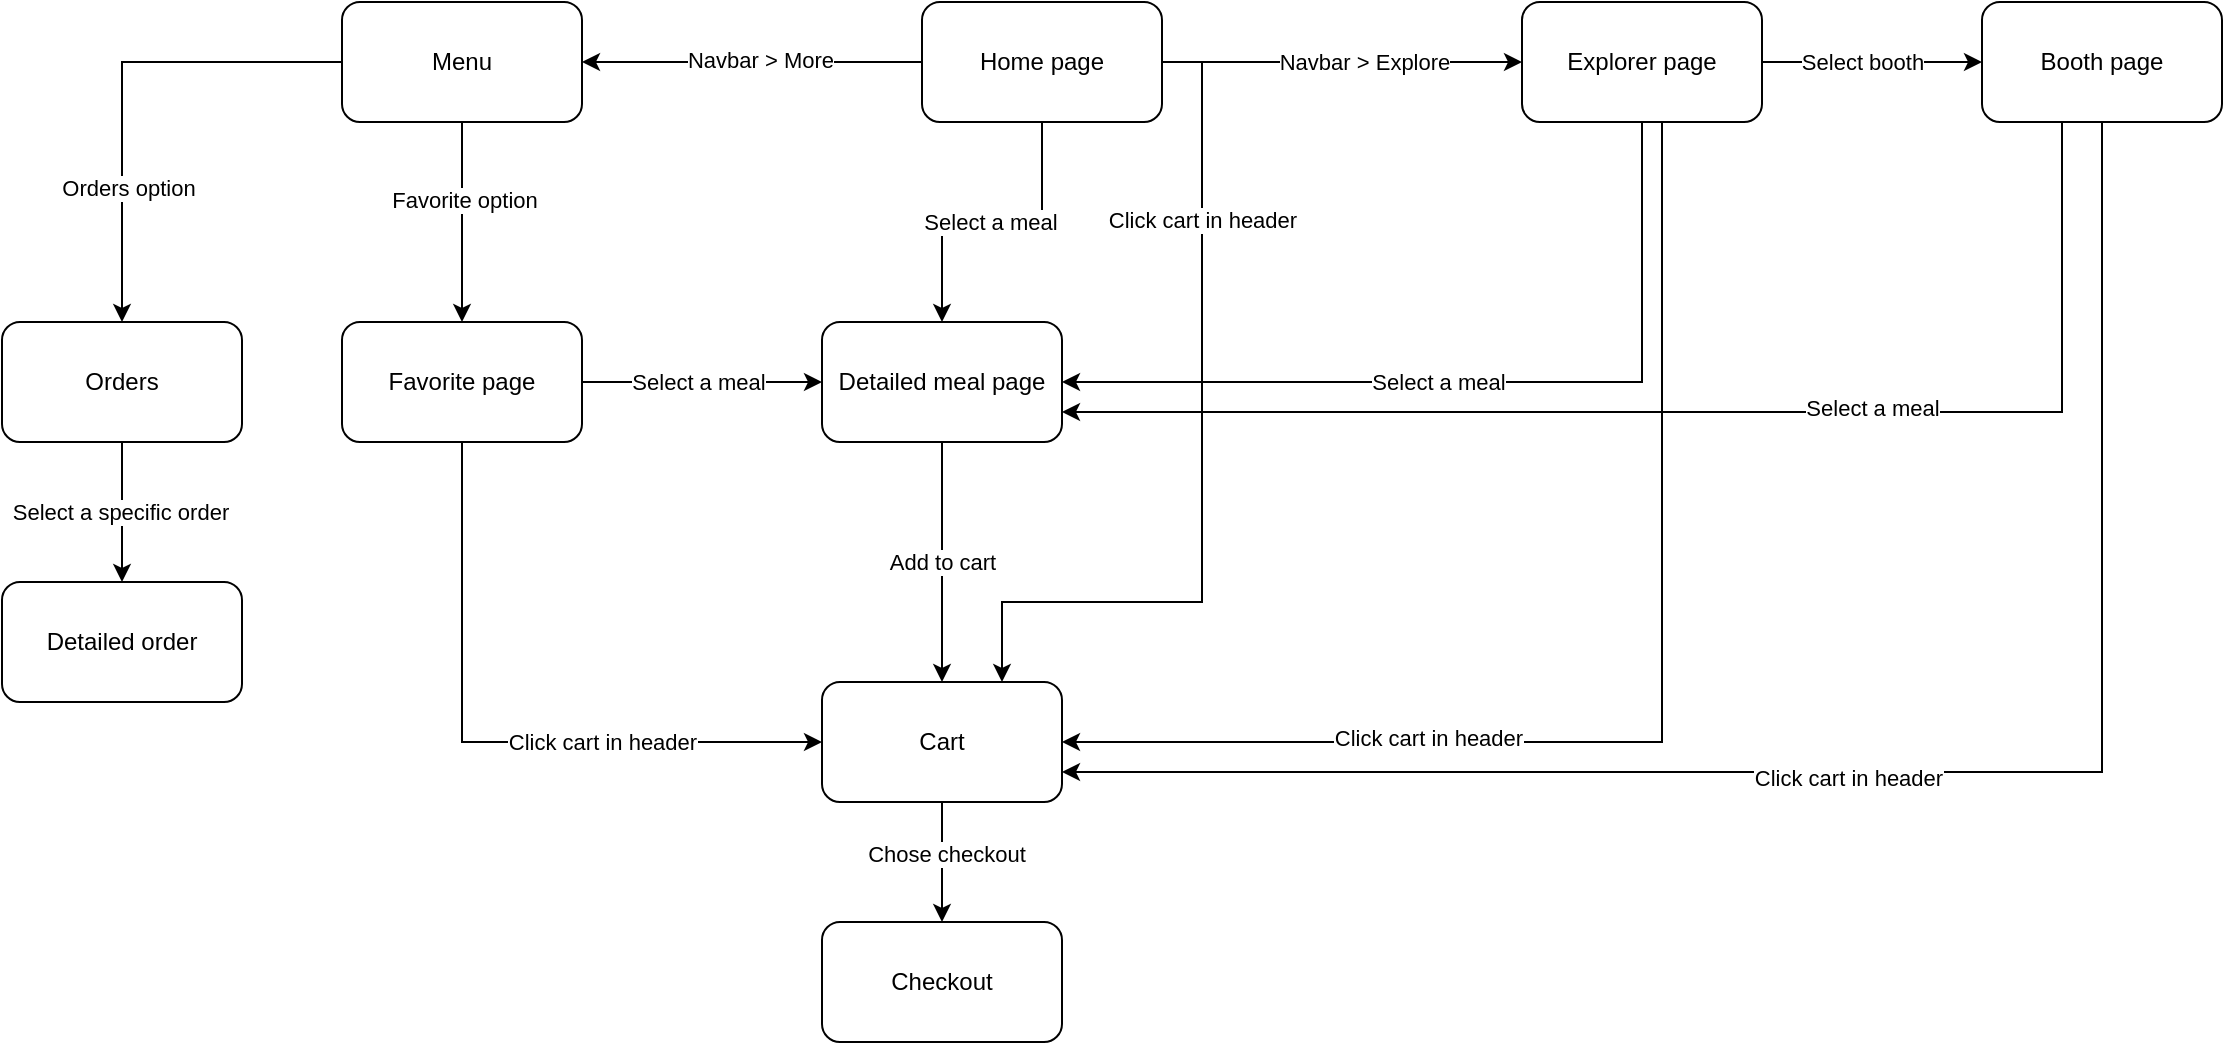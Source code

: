 <mxfile version="22.0.8" type="device">
  <diagram name="Page-1" id="QMOfyTWJjr2UdWzFDMdc">
    <mxGraphModel dx="2043" dy="773" grid="1" gridSize="10" guides="1" tooltips="1" connect="1" arrows="1" fold="1" page="1" pageScale="1" pageWidth="850" pageHeight="1100" math="0" shadow="0">
      <root>
        <mxCell id="0" />
        <mxCell id="1" parent="0" />
        <mxCell id="fd9m6jga8LRiLZvmEWE1-3" style="edgeStyle=orthogonalEdgeStyle;rounded=0;orthogonalLoop=1;jettySize=auto;html=1;" edge="1" parent="1" source="fd9m6jga8LRiLZvmEWE1-1" target="fd9m6jga8LRiLZvmEWE1-2">
          <mxGeometry relative="1" as="geometry" />
        </mxCell>
        <mxCell id="fd9m6jga8LRiLZvmEWE1-13" value="Select a meal" style="edgeLabel;html=1;align=center;verticalAlign=middle;resizable=0;points=[];" vertex="1" connectable="0" parent="fd9m6jga8LRiLZvmEWE1-3">
          <mxGeometry x="0.014" relative="1" as="geometry">
            <mxPoint as="offset" />
          </mxGeometry>
        </mxCell>
        <mxCell id="fd9m6jga8LRiLZvmEWE1-5" style="edgeStyle=orthogonalEdgeStyle;rounded=0;orthogonalLoop=1;jettySize=auto;html=1;" edge="1" parent="1" source="fd9m6jga8LRiLZvmEWE1-1" target="fd9m6jga8LRiLZvmEWE1-4">
          <mxGeometry relative="1" as="geometry" />
        </mxCell>
        <mxCell id="fd9m6jga8LRiLZvmEWE1-12" value="Navbar &amp;gt; Explore" style="edgeLabel;html=1;align=center;verticalAlign=middle;resizable=0;points=[];" vertex="1" connectable="0" parent="fd9m6jga8LRiLZvmEWE1-5">
          <mxGeometry x="-0.24" y="1" relative="1" as="geometry">
            <mxPoint x="32" y="1" as="offset" />
          </mxGeometry>
        </mxCell>
        <mxCell id="fd9m6jga8LRiLZvmEWE1-9" style="edgeStyle=orthogonalEdgeStyle;rounded=0;orthogonalLoop=1;jettySize=auto;html=1;entryX=1;entryY=0.5;entryDx=0;entryDy=0;" edge="1" parent="1" source="fd9m6jga8LRiLZvmEWE1-1" target="fd9m6jga8LRiLZvmEWE1-8">
          <mxGeometry relative="1" as="geometry" />
        </mxCell>
        <mxCell id="fd9m6jga8LRiLZvmEWE1-10" value="Navbar &amp;gt; More" style="edgeLabel;html=1;align=center;verticalAlign=middle;resizable=0;points=[];" vertex="1" connectable="0" parent="fd9m6jga8LRiLZvmEWE1-9">
          <mxGeometry x="-0.047" y="-1" relative="1" as="geometry">
            <mxPoint as="offset" />
          </mxGeometry>
        </mxCell>
        <mxCell id="fd9m6jga8LRiLZvmEWE1-29" style="edgeStyle=orthogonalEdgeStyle;rounded=0;orthogonalLoop=1;jettySize=auto;html=1;entryX=0.75;entryY=0;entryDx=0;entryDy=0;" edge="1" parent="1" source="fd9m6jga8LRiLZvmEWE1-1" target="fd9m6jga8LRiLZvmEWE1-23">
          <mxGeometry relative="1" as="geometry">
            <Array as="points">
              <mxPoint x="260" y="110" />
              <mxPoint x="260" y="380" />
              <mxPoint x="160" y="380" />
            </Array>
          </mxGeometry>
        </mxCell>
        <mxCell id="fd9m6jga8LRiLZvmEWE1-30" value="Click cart in header" style="edgeLabel;html=1;align=center;verticalAlign=middle;resizable=0;points=[];" vertex="1" connectable="0" parent="fd9m6jga8LRiLZvmEWE1-29">
          <mxGeometry x="-0.541" relative="1" as="geometry">
            <mxPoint as="offset" />
          </mxGeometry>
        </mxCell>
        <mxCell id="fd9m6jga8LRiLZvmEWE1-1" value="Home page" style="rounded=1;whiteSpace=wrap;html=1;" vertex="1" parent="1">
          <mxGeometry x="120" y="80" width="120" height="60" as="geometry" />
        </mxCell>
        <mxCell id="fd9m6jga8LRiLZvmEWE1-24" style="edgeStyle=orthogonalEdgeStyle;rounded=0;orthogonalLoop=1;jettySize=auto;html=1;" edge="1" parent="1" source="fd9m6jga8LRiLZvmEWE1-2" target="fd9m6jga8LRiLZvmEWE1-23">
          <mxGeometry relative="1" as="geometry" />
        </mxCell>
        <mxCell id="fd9m6jga8LRiLZvmEWE1-25" value="Add to cart" style="edgeLabel;html=1;align=center;verticalAlign=middle;resizable=0;points=[];" vertex="1" connectable="0" parent="fd9m6jga8LRiLZvmEWE1-24">
          <mxGeometry x="0.013" relative="1" as="geometry">
            <mxPoint y="-1" as="offset" />
          </mxGeometry>
        </mxCell>
        <mxCell id="fd9m6jga8LRiLZvmEWE1-2" value="Detailed meal page" style="rounded=1;whiteSpace=wrap;html=1;" vertex="1" parent="1">
          <mxGeometry x="70" y="240" width="120" height="60" as="geometry" />
        </mxCell>
        <mxCell id="fd9m6jga8LRiLZvmEWE1-14" style="edgeStyle=orthogonalEdgeStyle;rounded=0;orthogonalLoop=1;jettySize=auto;html=1;entryX=1;entryY=0.5;entryDx=0;entryDy=0;" edge="1" parent="1" source="fd9m6jga8LRiLZvmEWE1-4" target="fd9m6jga8LRiLZvmEWE1-2">
          <mxGeometry relative="1" as="geometry">
            <Array as="points">
              <mxPoint x="480" y="270" />
            </Array>
          </mxGeometry>
        </mxCell>
        <mxCell id="fd9m6jga8LRiLZvmEWE1-15" value="Select a meal" style="edgeLabel;html=1;align=center;verticalAlign=middle;resizable=0;points=[];" vertex="1" connectable="0" parent="fd9m6jga8LRiLZvmEWE1-14">
          <mxGeometry x="-0.153" y="1" relative="1" as="geometry">
            <mxPoint x="-54" y="-1" as="offset" />
          </mxGeometry>
        </mxCell>
        <mxCell id="fd9m6jga8LRiLZvmEWE1-27" style="edgeStyle=orthogonalEdgeStyle;rounded=0;orthogonalLoop=1;jettySize=auto;html=1;entryX=1;entryY=0.5;entryDx=0;entryDy=0;" edge="1" parent="1" source="fd9m6jga8LRiLZvmEWE1-4" target="fd9m6jga8LRiLZvmEWE1-23">
          <mxGeometry relative="1" as="geometry">
            <Array as="points">
              <mxPoint x="490" y="450" />
            </Array>
          </mxGeometry>
        </mxCell>
        <mxCell id="fd9m6jga8LRiLZvmEWE1-28" value="Click cart in header" style="edgeLabel;html=1;align=center;verticalAlign=middle;resizable=0;points=[];" vertex="1" connectable="0" parent="fd9m6jga8LRiLZvmEWE1-27">
          <mxGeometry x="0.4" y="-2" relative="1" as="geometry">
            <mxPoint as="offset" />
          </mxGeometry>
        </mxCell>
        <mxCell id="fd9m6jga8LRiLZvmEWE1-41" style="edgeStyle=orthogonalEdgeStyle;rounded=0;orthogonalLoop=1;jettySize=auto;html=1;entryX=0;entryY=0.5;entryDx=0;entryDy=0;" edge="1" parent="1" source="fd9m6jga8LRiLZvmEWE1-4" target="fd9m6jga8LRiLZvmEWE1-40">
          <mxGeometry relative="1" as="geometry" />
        </mxCell>
        <mxCell id="fd9m6jga8LRiLZvmEWE1-42" value="Select booth" style="edgeLabel;html=1;align=center;verticalAlign=middle;resizable=0;points=[];" vertex="1" connectable="0" parent="fd9m6jga8LRiLZvmEWE1-41">
          <mxGeometry x="0.273" y="-1" relative="1" as="geometry">
            <mxPoint x="-20" y="-1" as="offset" />
          </mxGeometry>
        </mxCell>
        <mxCell id="fd9m6jga8LRiLZvmEWE1-4" value="Explorer page" style="rounded=1;whiteSpace=wrap;html=1;" vertex="1" parent="1">
          <mxGeometry x="420" y="80" width="120" height="60" as="geometry" />
        </mxCell>
        <mxCell id="fd9m6jga8LRiLZvmEWE1-16" style="edgeStyle=orthogonalEdgeStyle;rounded=0;orthogonalLoop=1;jettySize=auto;html=1;entryX=0;entryY=0.5;entryDx=0;entryDy=0;" edge="1" parent="1" source="fd9m6jga8LRiLZvmEWE1-6" target="fd9m6jga8LRiLZvmEWE1-2">
          <mxGeometry relative="1" as="geometry" />
        </mxCell>
        <mxCell id="fd9m6jga8LRiLZvmEWE1-17" value="Select a meal" style="edgeLabel;html=1;align=center;verticalAlign=middle;resizable=0;points=[];" vertex="1" connectable="0" parent="fd9m6jga8LRiLZvmEWE1-16">
          <mxGeometry x="0.281" y="-1" relative="1" as="geometry">
            <mxPoint x="-19" y="-1" as="offset" />
          </mxGeometry>
        </mxCell>
        <mxCell id="fd9m6jga8LRiLZvmEWE1-26" value="Click cart in header" style="edgeStyle=orthogonalEdgeStyle;rounded=0;orthogonalLoop=1;jettySize=auto;html=1;entryX=0;entryY=0.5;entryDx=0;entryDy=0;" edge="1" parent="1" source="fd9m6jga8LRiLZvmEWE1-6" target="fd9m6jga8LRiLZvmEWE1-23">
          <mxGeometry x="0.334" relative="1" as="geometry">
            <Array as="points">
              <mxPoint x="-110" y="450" />
            </Array>
            <mxPoint as="offset" />
          </mxGeometry>
        </mxCell>
        <mxCell id="fd9m6jga8LRiLZvmEWE1-6" value="Favorite page" style="rounded=1;whiteSpace=wrap;html=1;" vertex="1" parent="1">
          <mxGeometry x="-170" y="240" width="120" height="60" as="geometry" />
        </mxCell>
        <mxCell id="fd9m6jga8LRiLZvmEWE1-11" style="edgeStyle=orthogonalEdgeStyle;rounded=0;orthogonalLoop=1;jettySize=auto;html=1;entryX=0.5;entryY=0;entryDx=0;entryDy=0;" edge="1" parent="1" source="fd9m6jga8LRiLZvmEWE1-8" target="fd9m6jga8LRiLZvmEWE1-6">
          <mxGeometry relative="1" as="geometry" />
        </mxCell>
        <mxCell id="fd9m6jga8LRiLZvmEWE1-21" value="Favorite option" style="edgeLabel;html=1;align=center;verticalAlign=middle;resizable=0;points=[];" vertex="1" connectable="0" parent="fd9m6jga8LRiLZvmEWE1-11">
          <mxGeometry x="-0.218" y="1" relative="1" as="geometry">
            <mxPoint as="offset" />
          </mxGeometry>
        </mxCell>
        <mxCell id="fd9m6jga8LRiLZvmEWE1-35" style="edgeStyle=orthogonalEdgeStyle;rounded=0;orthogonalLoop=1;jettySize=auto;html=1;entryX=0.5;entryY=0;entryDx=0;entryDy=0;" edge="1" parent="1" source="fd9m6jga8LRiLZvmEWE1-8" target="fd9m6jga8LRiLZvmEWE1-34">
          <mxGeometry relative="1" as="geometry" />
        </mxCell>
        <mxCell id="fd9m6jga8LRiLZvmEWE1-36" value="Orders option" style="edgeLabel;html=1;align=center;verticalAlign=middle;resizable=0;points=[];" vertex="1" connectable="0" parent="fd9m6jga8LRiLZvmEWE1-35">
          <mxGeometry x="0.437" y="3" relative="1" as="geometry">
            <mxPoint as="offset" />
          </mxGeometry>
        </mxCell>
        <mxCell id="fd9m6jga8LRiLZvmEWE1-8" value="Menu" style="rounded=1;whiteSpace=wrap;html=1;" vertex="1" parent="1">
          <mxGeometry x="-170" y="80" width="120" height="60" as="geometry" />
        </mxCell>
        <mxCell id="fd9m6jga8LRiLZvmEWE1-32" style="edgeStyle=orthogonalEdgeStyle;rounded=0;orthogonalLoop=1;jettySize=auto;html=1;entryX=0.5;entryY=0;entryDx=0;entryDy=0;" edge="1" parent="1" source="fd9m6jga8LRiLZvmEWE1-23" target="fd9m6jga8LRiLZvmEWE1-31">
          <mxGeometry relative="1" as="geometry" />
        </mxCell>
        <mxCell id="fd9m6jga8LRiLZvmEWE1-33" value="Chose checkout" style="edgeLabel;html=1;align=center;verticalAlign=middle;resizable=0;points=[];" vertex="1" connectable="0" parent="fd9m6jga8LRiLZvmEWE1-32">
          <mxGeometry x="-0.142" y="2" relative="1" as="geometry">
            <mxPoint as="offset" />
          </mxGeometry>
        </mxCell>
        <mxCell id="fd9m6jga8LRiLZvmEWE1-23" value="Cart" style="rounded=1;whiteSpace=wrap;html=1;" vertex="1" parent="1">
          <mxGeometry x="70" y="420" width="120" height="60" as="geometry" />
        </mxCell>
        <mxCell id="fd9m6jga8LRiLZvmEWE1-31" value="Checkout" style="rounded=1;whiteSpace=wrap;html=1;" vertex="1" parent="1">
          <mxGeometry x="70" y="540" width="120" height="60" as="geometry" />
        </mxCell>
        <mxCell id="fd9m6jga8LRiLZvmEWE1-38" style="edgeStyle=orthogonalEdgeStyle;rounded=0;orthogonalLoop=1;jettySize=auto;html=1;entryX=0.5;entryY=0;entryDx=0;entryDy=0;" edge="1" parent="1" source="fd9m6jga8LRiLZvmEWE1-34" target="fd9m6jga8LRiLZvmEWE1-37">
          <mxGeometry relative="1" as="geometry" />
        </mxCell>
        <mxCell id="fd9m6jga8LRiLZvmEWE1-39" value="Select a specific order" style="edgeLabel;html=1;align=center;verticalAlign=middle;resizable=0;points=[];" vertex="1" connectable="0" parent="fd9m6jga8LRiLZvmEWE1-38">
          <mxGeometry x="-0.015" y="-1" relative="1" as="geometry">
            <mxPoint as="offset" />
          </mxGeometry>
        </mxCell>
        <mxCell id="fd9m6jga8LRiLZvmEWE1-34" value="Orders" style="rounded=1;whiteSpace=wrap;html=1;" vertex="1" parent="1">
          <mxGeometry x="-340" y="240" width="120" height="60" as="geometry" />
        </mxCell>
        <mxCell id="fd9m6jga8LRiLZvmEWE1-37" value="Detailed order" style="rounded=1;whiteSpace=wrap;html=1;" vertex="1" parent="1">
          <mxGeometry x="-340" y="370" width="120" height="60" as="geometry" />
        </mxCell>
        <mxCell id="fd9m6jga8LRiLZvmEWE1-43" style="edgeStyle=orthogonalEdgeStyle;rounded=0;orthogonalLoop=1;jettySize=auto;html=1;entryX=1;entryY=0.75;entryDx=0;entryDy=0;" edge="1" parent="1" source="fd9m6jga8LRiLZvmEWE1-40" target="fd9m6jga8LRiLZvmEWE1-2">
          <mxGeometry relative="1" as="geometry">
            <Array as="points">
              <mxPoint x="690" y="285" />
            </Array>
          </mxGeometry>
        </mxCell>
        <mxCell id="fd9m6jga8LRiLZvmEWE1-44" value="Select a meal" style="edgeLabel;html=1;align=center;verticalAlign=middle;resizable=0;points=[];" vertex="1" connectable="0" parent="fd9m6jga8LRiLZvmEWE1-43">
          <mxGeometry x="-0.256" y="-2" relative="1" as="geometry">
            <mxPoint as="offset" />
          </mxGeometry>
        </mxCell>
        <mxCell id="fd9m6jga8LRiLZvmEWE1-45" style="edgeStyle=orthogonalEdgeStyle;rounded=0;orthogonalLoop=1;jettySize=auto;html=1;entryX=1;entryY=0.75;entryDx=0;entryDy=0;" edge="1" parent="1" source="fd9m6jga8LRiLZvmEWE1-40" target="fd9m6jga8LRiLZvmEWE1-23">
          <mxGeometry relative="1" as="geometry">
            <Array as="points">
              <mxPoint x="710" y="465" />
            </Array>
          </mxGeometry>
        </mxCell>
        <mxCell id="fd9m6jga8LRiLZvmEWE1-46" value="Click cart in header" style="edgeLabel;html=1;align=center;verticalAlign=middle;resizable=0;points=[];" vertex="1" connectable="0" parent="fd9m6jga8LRiLZvmEWE1-45">
          <mxGeometry x="0.071" y="3" relative="1" as="geometry">
            <mxPoint as="offset" />
          </mxGeometry>
        </mxCell>
        <mxCell id="fd9m6jga8LRiLZvmEWE1-40" value="Booth page" style="rounded=1;whiteSpace=wrap;html=1;" vertex="1" parent="1">
          <mxGeometry x="650" y="80" width="120" height="60" as="geometry" />
        </mxCell>
      </root>
    </mxGraphModel>
  </diagram>
</mxfile>
